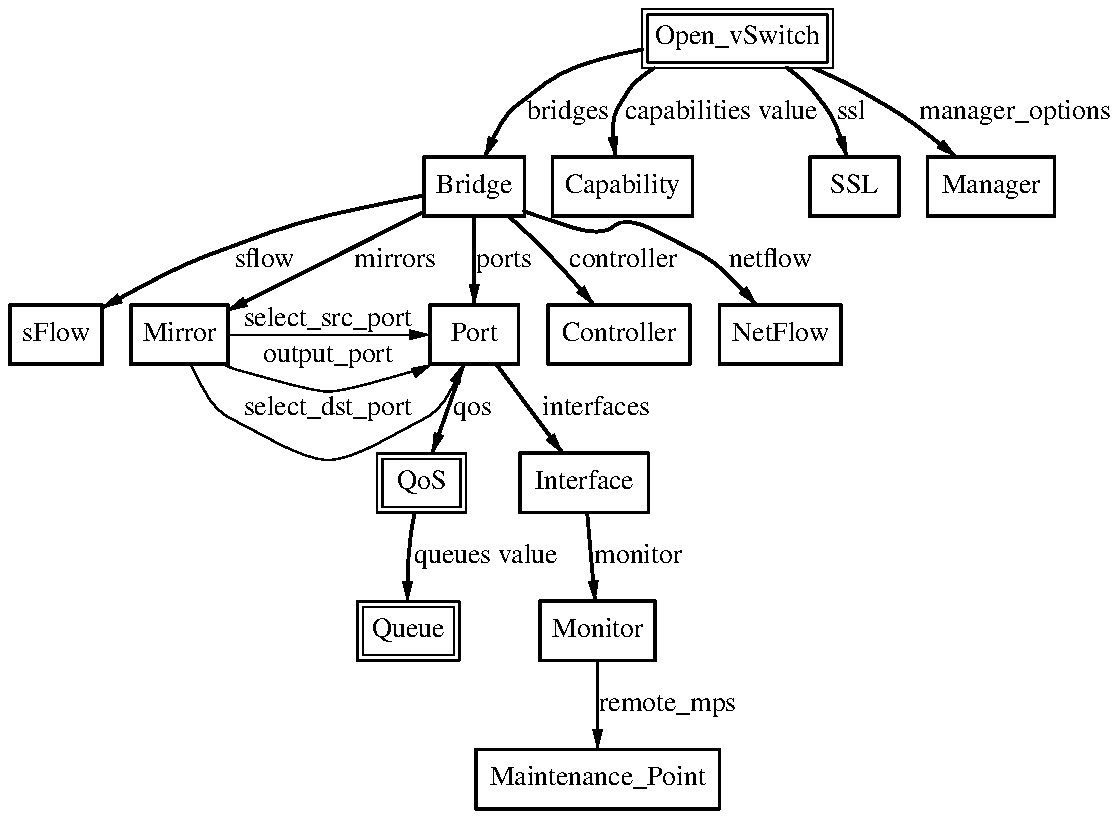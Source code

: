 .\" Generated from vswitch.gv with cksum "1443954516 1149"
.PS
linethick = 1;
linethick = 1;
box at 2.320997253,3.1110975 wid 0.5020540998 height 0.296295 "Bridge"
linethick = 1;
box at 0.2304523251,2.37036 wid 0.4609046502 height 0.296295 "sFlow"
linethick = 1;
box at 0.847759254,2.37036 wid 0.4855919496 height 0.296295 "Mirror"
linethick = 1;
box at 2.320997253,2.37036 wid 0.4444425 height 0.296295 "Port"
linethick = 1;
box at 3.045260751,2.37036 wid 0.707789496 height 0.296295 "Controller"
linethick = 1;
box at 3.851835,2.37036 wid 0.609064002 height 0.296295 "NetFlow"
linethick = 0.5;
box at 2.057590998,1.6296225 wid 0.4444425 height 0.296295 "QoS"
box at 2.057590998,1.6296225 wid 0.388886944444444 height 0.240739444444444
linethick = 0.5;
box at 1.991754249,0.888885 wid 0.5102851749 height 0.296295 "Queue"
box at 1.991754249,0.888885 wid 0.454729619344444 height 0.240739444444444
linethick = 1;
box at 2.938238997,0.888885 wid 0.5761278498 height 0.296295 "Monitor"
linethick = 1;
box at 2.938238997,0.1481475 wid 1.218128004 height 0.296295 "Maintenance_Point"
linethick = 0.5;
box at 3.637850751,3.851835 wid 0.954721749 height 0.296295 "Open_vSwitch"
box at 3.637850751,3.851835 wid 0.899166193444444 height 0.240739444444444
linethick = 1;
box at 3.061734753,3.1110975 wid 0.699611754 height 0.296295 "Capability"
linethick = 1;
box at 4.22220375,3.1110975 wid 0.4444425 height 0.296295 "SSL"
linethick = 1;
box at 4.905341502,3.1110975 wid 0.633715746 height 0.296295 "Manager"
linethick = 1;
box at 2.872402248,1.6296225 wid 0.641952747 height 0.296295 "Interface"
linethick = 1;
spline -> from 2.072227971,3.066534732 to 2.072227971,3.066534732 to 1.825829049,3.018534942 to 1.439934441,2.932787169 to 1.119343251,2.8148025 to 0.887818338,2.729588058 to 0.637567581,2.60087751 to 0.4617876093,2.503870527
"sflow" at 1.271579622,2.74072875
linethick = 1;
spline -> from 2.071042791,2.98546842 to 2.071042791,2.98546842 to 1.796021772,2.847157914 to 1.357208877,2.626536657 to 1.086632283,2.490477993
"mirrors" at 1.9259175,2.74072875
linethick = 1;
spline -> from 2.320997253,2.96117223 to 2.320997253,2.96117223 to 2.320997253,2.832698718 to 2.320997253,2.648462487 to 2.320997253,2.520048234
"ports" at 2.469144753,2.74072875
linethick = 1;
spline -> from 2.495218713,2.960816676 to 2.495218713,2.960816676 to 2.546240712,2.915068728 to 2.601410841,2.863868952 to 2.650180998,2.8148025 to 2.743336146,2.721054762 to 2.842120899,2.609944137 to 2.917557606,2.522300076
"controller" at 3.065823624,2.74072875
linethick = 1;
spline -> from 2.571070233,2.988964701 to 2.571070233,2.988964701 to 2.594773833,2.979424002 to 2.61865521,2.970594411 to 2.641943997,2.96295 to 2.957675949,2.859720822 to 3.079038381,2.966624058 to 3.374444496,2.8148025 to 3.514473513,2.742862074 to 3.643184061,2.618003361 to 3.731598489,2.518922313
"netflow" at 3.802472253,2.74072875
linethick = 0.5;
spline -> from 1.091017449,2.37036 to 1.091017449,2.37036 to 1.370542152,2.37036 to 1.825414236,2.37036 to 2.096701938,2.37036
"select_src_port" at 1.588496754,2.44443375
linethick = 0.5;
spline -> from 1.067787921,2.221501392 to 1.067787921,2.221501392 to 1.095284097,2.208345894 to 1.123787676,2.197086684 to 1.152231996,2.189264496 to 1.526156286,2.08650939 to 1.651429812,2.084257548 to 2.024702253,2.189264496 to 2.052553983,2.197145943 to 2.080346454,2.208405153 to 2.107190781,2.221501392
"output_port" at 1.588496754,2.263338246
linethick = 0.5;
spline -> from 0.905240484,2.221264356 to 0.905240484,2.221264356 to 0.953892123,2.117798142 to 1.034780658,1.987843155 to 1.152231996,1.9259175 to 1.495282347,1.745118291 to 1.682837082,1.742984967 to 2.024702253,1.9259175 to 2.140790634,1.988080191 to 2.21924955,2.117975919 to 2.266123419,2.221442133
"select_dst_port" at 1.588496754,1.99999125
linethick = 1;
spline -> from 2.267664153,2.22043473 to 2.267664153,2.22043473 to 2.221975464,2.091961218 to 2.156494269,1.907724987 to 2.11080558,1.779310734
"qos" at 2.312760252,1.99999125
linethick = 1;
spline -> from 2.43258195,2.22043473 to 2.43258195,2.22043473 to 2.528225976,2.091961218 to 2.665351302,1.907724987 to 2.760995328,1.779310734
"interfaces" at 2.930001996,1.99999125
linethick = 1;
spline -> from 2.023220778,1.479637971 to 2.023220778,1.479637971 to 2.013917115,1.433001138 to 2.005028265,1.381268031 to 1.99999125,1.3333275 to 1.989620925,1.235076078 to 1.98754686,1.123965453 to 1.988080191,1.037447313
"queues value" at 2.378597001,1.25925375
linethick = 1;
spline -> from 2.938238997,0.73895973 to 2.938238997,0.73895973 to 2.938238997,0.610486218 to 2.938238997,0.4262736906 to 2.938238997,0.2978238822
"remote_mps" at 3.288044874,0.51851625
linethick = 1;
spline -> from 3.159808398,3.796309317 to 3.159808398,3.796309317 to 2.96591295,3.754828017 to 2.749321305,3.682295001 to 2.584344249,3.55554 to 2.486211345,3.480162552 to 2.417352387,3.356903832 to 2.374685907,3.259245
"bridges" at 2.790091497,3.48146625
linethick = 1;
spline -> from 3.219067398,3.702146766 to 3.219067398,3.702146766 to 3.159926916,3.663332121 to 3.106830852,3.615095295 to 3.069971754,3.55554 to 3.015927546,3.468251493 to 3.015809028,3.35168904 to 3.028194159,3.25983759
"capabilities value" at 3.55554,3.48146625
linethick = 1;
spline -> from 3.884901522,3.703568982 to 3.884901522,3.703568982 to 3.941612385,3.661080279 to 3.997849176,3.611065683 to 4.041108246,3.55554 to 4.109256096,3.468132975 to 4.155478116,3.351570522 to 4.184159472,3.259778331
"ssl" at 4.205729748,3.48146625
linethick = 1;
spline -> from 4.020249078,3.702146766 to 4.020249078,3.702146766 to 4.117848651,3.659065473 to 4.22101857,3.609110136 to 4.312751502,3.55554 to 4.46042493,3.469258896 to 4.614616848,3.352696443 to 4.728690423,3.260548698
"manager_options" at 5.024689128,3.48146625
linethick = 1;
spline -> from 2.885735523,1.47969723 to 2.885735523,1.47969723 to 2.89717251,1.351223718 to 2.913527994,1.166987487 to 2.924964981,1.038573234
"monitor" at 3.139897374,1.25925375
.PE
